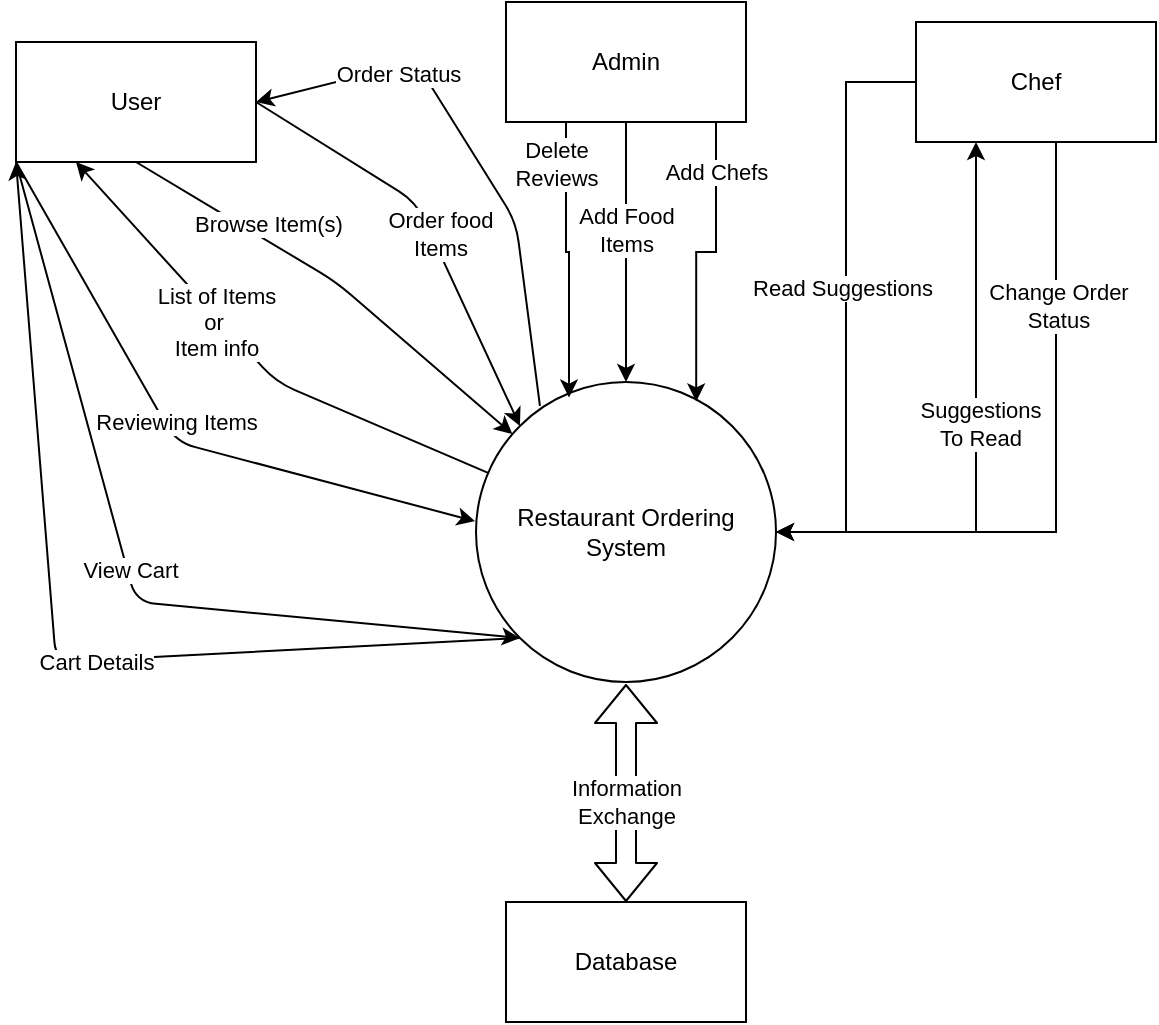 <mxfile version="15.2.9" type="device"><diagram id="TZYOdSxr8aLHwRnlcCQZ" name="Page-1"><mxGraphModel dx="1283" dy="729" grid="1" gridSize="10" guides="1" tooltips="1" connect="1" arrows="1" fold="1" page="1" pageScale="1" pageWidth="850" pageHeight="1100" math="0" shadow="0"><root><mxCell id="0"/><mxCell id="1" parent="0"/><mxCell id="au3Kzgit61VTkhUDVhki-38" style="edgeStyle=orthogonalEdgeStyle;rounded=0;orthogonalLoop=1;jettySize=auto;html=1;entryX=0.25;entryY=1;entryDx=0;entryDy=0;endArrow=classic;endFill=1;targetPerimeterSpacing=1;strokeWidth=1;" edge="1" parent="1" source="au3Kzgit61VTkhUDVhki-1" target="au3Kzgit61VTkhUDVhki-4"><mxGeometry relative="1" as="geometry"/></mxCell><mxCell id="au3Kzgit61VTkhUDVhki-39" value="Suggestions&lt;br&gt;To Read" style="edgeLabel;html=1;align=center;verticalAlign=middle;resizable=0;points=[];" vertex="1" connectable="0" parent="au3Kzgit61VTkhUDVhki-38"><mxGeometry x="0.048" y="-2" relative="1" as="geometry"><mxPoint as="offset"/></mxGeometry></mxCell><mxCell id="au3Kzgit61VTkhUDVhki-1" value="Restaurant Ordering System" style="ellipse;whiteSpace=wrap;html=1;aspect=fixed;" vertex="1" parent="1"><mxGeometry x="350" y="250" width="150" height="150" as="geometry"/></mxCell><mxCell id="au3Kzgit61VTkhUDVhki-2" value="User" style="rounded=0;whiteSpace=wrap;html=1;" vertex="1" parent="1"><mxGeometry x="120" y="80" width="120" height="60" as="geometry"/></mxCell><mxCell id="au3Kzgit61VTkhUDVhki-22" style="edgeStyle=orthogonalEdgeStyle;rounded=0;orthogonalLoop=1;jettySize=auto;html=1;endArrow=classic;endFill=1;targetPerimeterSpacing=1;strokeWidth=1;exitX=0.25;exitY=1;exitDx=0;exitDy=0;entryX=0.31;entryY=0.052;entryDx=0;entryDy=0;entryPerimeter=0;" edge="1" parent="1" source="au3Kzgit61VTkhUDVhki-3" target="au3Kzgit61VTkhUDVhki-1"><mxGeometry relative="1" as="geometry"><mxPoint x="395" y="210" as="targetPoint"/></mxGeometry></mxCell><mxCell id="au3Kzgit61VTkhUDVhki-23" value="Delete &lt;br&gt;Reviews" style="edgeLabel;html=1;align=center;verticalAlign=middle;resizable=0;points=[];" vertex="1" connectable="0" parent="au3Kzgit61VTkhUDVhki-22"><mxGeometry x="-0.364" y="1" relative="1" as="geometry"><mxPoint x="-6" y="-24" as="offset"/></mxGeometry></mxCell><mxCell id="au3Kzgit61VTkhUDVhki-25" style="edgeStyle=orthogonalEdgeStyle;rounded=0;orthogonalLoop=1;jettySize=auto;html=1;entryX=0.5;entryY=0;entryDx=0;entryDy=0;endArrow=classic;endFill=1;targetPerimeterSpacing=1;strokeWidth=1;" edge="1" parent="1" source="au3Kzgit61VTkhUDVhki-3" target="au3Kzgit61VTkhUDVhki-1"><mxGeometry relative="1" as="geometry"/></mxCell><mxCell id="au3Kzgit61VTkhUDVhki-27" value="Add Food&lt;br&gt;Items" style="edgeLabel;html=1;align=center;verticalAlign=middle;resizable=0;points=[];" vertex="1" connectable="0" parent="au3Kzgit61VTkhUDVhki-25"><mxGeometry x="-0.176" relative="1" as="geometry"><mxPoint as="offset"/></mxGeometry></mxCell><mxCell id="au3Kzgit61VTkhUDVhki-28" style="edgeStyle=orthogonalEdgeStyle;rounded=0;orthogonalLoop=1;jettySize=auto;html=1;entryX=0.734;entryY=0.065;entryDx=0;entryDy=0;entryPerimeter=0;endArrow=classic;endFill=1;targetPerimeterSpacing=1;strokeWidth=1;" edge="1" parent="1" source="au3Kzgit61VTkhUDVhki-3" target="au3Kzgit61VTkhUDVhki-1"><mxGeometry relative="1" as="geometry"><Array as="points"><mxPoint x="470" y="185"/><mxPoint x="460" y="185"/></Array></mxGeometry></mxCell><mxCell id="au3Kzgit61VTkhUDVhki-29" value="Add Chefs" style="edgeLabel;html=1;align=center;verticalAlign=middle;resizable=0;points=[];" vertex="1" connectable="0" parent="au3Kzgit61VTkhUDVhki-28"><mxGeometry x="-0.666" relative="1" as="geometry"><mxPoint as="offset"/></mxGeometry></mxCell><mxCell id="au3Kzgit61VTkhUDVhki-3" value="Admin" style="rounded=0;whiteSpace=wrap;html=1;" vertex="1" parent="1"><mxGeometry x="365" y="60" width="120" height="60" as="geometry"/></mxCell><mxCell id="au3Kzgit61VTkhUDVhki-30" style="edgeStyle=orthogonalEdgeStyle;rounded=0;orthogonalLoop=1;jettySize=auto;html=1;entryX=1;entryY=0.5;entryDx=0;entryDy=0;endArrow=classic;endFill=1;targetPerimeterSpacing=1;strokeWidth=1;" edge="1" parent="1" source="au3Kzgit61VTkhUDVhki-4" target="au3Kzgit61VTkhUDVhki-1"><mxGeometry relative="1" as="geometry"/></mxCell><mxCell id="au3Kzgit61VTkhUDVhki-31" value="Read Suggestions" style="edgeLabel;html=1;align=center;verticalAlign=middle;resizable=0;points=[];" vertex="1" connectable="0" parent="au3Kzgit61VTkhUDVhki-30"><mxGeometry x="-0.068" y="-2" relative="1" as="geometry"><mxPoint as="offset"/></mxGeometry></mxCell><mxCell id="au3Kzgit61VTkhUDVhki-32" style="edgeStyle=orthogonalEdgeStyle;rounded=0;orthogonalLoop=1;jettySize=auto;html=1;entryX=1;entryY=0.5;entryDx=0;entryDy=0;endArrow=classic;endFill=1;targetPerimeterSpacing=1;strokeWidth=1;" edge="1" parent="1" source="au3Kzgit61VTkhUDVhki-4" target="au3Kzgit61VTkhUDVhki-1"><mxGeometry relative="1" as="geometry"><Array as="points"><mxPoint x="640" y="325"/></Array></mxGeometry></mxCell><mxCell id="au3Kzgit61VTkhUDVhki-33" value="Change Order&lt;br&gt;Status" style="edgeLabel;html=1;align=center;verticalAlign=middle;resizable=0;points=[];" vertex="1" connectable="0" parent="au3Kzgit61VTkhUDVhki-32"><mxGeometry x="-0.512" y="1" relative="1" as="geometry"><mxPoint as="offset"/></mxGeometry></mxCell><mxCell id="au3Kzgit61VTkhUDVhki-4" value="Chef" style="rounded=0;whiteSpace=wrap;html=1;" vertex="1" parent="1"><mxGeometry x="570" y="70" width="120" height="60" as="geometry"/></mxCell><mxCell id="au3Kzgit61VTkhUDVhki-7" value="" style="endArrow=classic;html=1;exitX=0.5;exitY=1;exitDx=0;exitDy=0;" edge="1" parent="1" source="au3Kzgit61VTkhUDVhki-2" target="au3Kzgit61VTkhUDVhki-1"><mxGeometry width="50" height="50" relative="1" as="geometry"><mxPoint x="430" y="320" as="sourcePoint"/><mxPoint x="480" y="270" as="targetPoint"/><Array as="points"><mxPoint x="280" y="200"/></Array></mxGeometry></mxCell><mxCell id="au3Kzgit61VTkhUDVhki-8" value="Browse Item(s)" style="edgeLabel;html=1;align=center;verticalAlign=middle;resizable=0;points=[];" vertex="1" connectable="0" parent="au3Kzgit61VTkhUDVhki-7"><mxGeometry x="-0.183" y="3" relative="1" as="geometry"><mxPoint x="-17" y="-16" as="offset"/></mxGeometry></mxCell><mxCell id="au3Kzgit61VTkhUDVhki-11" value="" style="endArrow=classic;html=1;entryX=0.25;entryY=1;entryDx=0;entryDy=0;" edge="1" parent="1" source="au3Kzgit61VTkhUDVhki-1" target="au3Kzgit61VTkhUDVhki-2"><mxGeometry width="50" height="50" relative="1" as="geometry"><mxPoint x="360" y="310" as="sourcePoint"/><mxPoint x="385.138" y="333.816" as="targetPoint"/><Array as="points"><mxPoint x="250" y="250"/></Array></mxGeometry></mxCell><mxCell id="au3Kzgit61VTkhUDVhki-12" value="List of Items&lt;br&gt;or&amp;nbsp;&lt;br&gt;Item info" style="edgeLabel;html=1;align=center;verticalAlign=middle;resizable=0;points=[];" vertex="1" connectable="0" parent="au3Kzgit61VTkhUDVhki-11"><mxGeometry x="-0.183" y="3" relative="1" as="geometry"><mxPoint x="-36" y="-36" as="offset"/></mxGeometry></mxCell><mxCell id="au3Kzgit61VTkhUDVhki-16" value="" style="endArrow=classic;html=1;exitX=1;exitY=0.5;exitDx=0;exitDy=0;entryX=0;entryY=0;entryDx=0;entryDy=0;targetPerimeterSpacing=1;strokeWidth=1;endFill=1;" edge="1" parent="1" source="au3Kzgit61VTkhUDVhki-2" target="au3Kzgit61VTkhUDVhki-1"><mxGeometry width="50" height="50" relative="1" as="geometry"><mxPoint x="330" y="170" as="sourcePoint"/><mxPoint x="380" y="120" as="targetPoint"/><Array as="points"><mxPoint x="320" y="160"/></Array></mxGeometry></mxCell><mxCell id="au3Kzgit61VTkhUDVhki-17" value="Order food &lt;br&gt;Items" style="edgeLabel;html=1;align=center;verticalAlign=middle;resizable=0;points=[];" vertex="1" connectable="0" parent="au3Kzgit61VTkhUDVhki-16"><mxGeometry x="0.044" y="4" relative="1" as="geometry"><mxPoint as="offset"/></mxGeometry></mxCell><mxCell id="au3Kzgit61VTkhUDVhki-19" value="" style="endArrow=classic;html=1;exitX=0;exitY=1;exitDx=0;exitDy=0;entryX=-0.003;entryY=0.464;entryDx=0;entryDy=0;targetPerimeterSpacing=1;strokeWidth=1;endFill=1;entryPerimeter=0;" edge="1" parent="1" source="au3Kzgit61VTkhUDVhki-2" target="au3Kzgit61VTkhUDVhki-1"><mxGeometry width="50" height="50" relative="1" as="geometry"><mxPoint x="130" y="230" as="sourcePoint"/><mxPoint x="261.967" y="391.967" as="targetPoint"/><Array as="points"><mxPoint x="200" y="280"/></Array></mxGeometry></mxCell><mxCell id="au3Kzgit61VTkhUDVhki-20" value="Reviewing Items" style="edgeLabel;html=1;align=center;verticalAlign=middle;resizable=0;points=[];" vertex="1" connectable="0" parent="au3Kzgit61VTkhUDVhki-19"><mxGeometry x="0.044" y="4" relative="1" as="geometry"><mxPoint x="-5" y="-7" as="offset"/></mxGeometry></mxCell><mxCell id="au3Kzgit61VTkhUDVhki-34" value="Database" style="rounded=0;whiteSpace=wrap;html=1;" vertex="1" parent="1"><mxGeometry x="365" y="510" width="120" height="60" as="geometry"/></mxCell><mxCell id="au3Kzgit61VTkhUDVhki-36" value="" style="shape=flexArrow;endArrow=classic;startArrow=classic;html=1;targetPerimeterSpacing=1;strokeWidth=1;exitX=0.5;exitY=0;exitDx=0;exitDy=0;" edge="1" parent="1" source="au3Kzgit61VTkhUDVhki-34" target="au3Kzgit61VTkhUDVhki-1"><mxGeometry width="100" height="100" relative="1" as="geometry"><mxPoint x="400" y="450" as="sourcePoint"/><mxPoint x="500" y="350" as="targetPoint"/></mxGeometry></mxCell><mxCell id="au3Kzgit61VTkhUDVhki-37" value="Information&lt;br&gt;Exchange" style="edgeLabel;html=1;align=center;verticalAlign=middle;resizable=0;points=[];" vertex="1" connectable="0" parent="au3Kzgit61VTkhUDVhki-36"><mxGeometry x="0.28" y="1" relative="1" as="geometry"><mxPoint x="1" y="20" as="offset"/></mxGeometry></mxCell><mxCell id="au3Kzgit61VTkhUDVhki-40" value="" style="endArrow=none;html=1;entryX=0;entryY=0;entryDx=0;entryDy=0;targetPerimeterSpacing=1;strokeWidth=1;endFill=0;startArrow=classic;startFill=1;" edge="1" parent="1"><mxGeometry width="50" height="50" relative="1" as="geometry"><mxPoint x="240" y="110" as="sourcePoint"/><mxPoint x="381.967" y="261.967" as="targetPoint"/><Array as="points"><mxPoint x="320" y="90"/><mxPoint x="370" y="170"/></Array></mxGeometry></mxCell><mxCell id="au3Kzgit61VTkhUDVhki-41" value="Order Status" style="edgeLabel;html=1;align=center;verticalAlign=middle;resizable=0;points=[];" vertex="1" connectable="0" parent="au3Kzgit61VTkhUDVhki-40"><mxGeometry x="0.044" y="4" relative="1" as="geometry"><mxPoint x="-43" y="-41" as="offset"/></mxGeometry></mxCell><mxCell id="au3Kzgit61VTkhUDVhki-42" value="" style="endArrow=classic;html=1;exitX=0;exitY=1;exitDx=0;exitDy=0;entryX=0;entryY=1;entryDx=0;entryDy=0;targetPerimeterSpacing=1;strokeWidth=1;endFill=1;" edge="1" parent="1" source="au3Kzgit61VTkhUDVhki-2" target="au3Kzgit61VTkhUDVhki-1"><mxGeometry width="50" height="50" relative="1" as="geometry"><mxPoint x="130" y="150" as="sourcePoint"/><mxPoint x="359.55" y="329.6" as="targetPoint"/><Array as="points"><mxPoint x="180" y="360"/></Array></mxGeometry></mxCell><mxCell id="au3Kzgit61VTkhUDVhki-43" value="View Cart" style="edgeLabel;html=1;align=center;verticalAlign=middle;resizable=0;points=[];" vertex="1" connectable="0" parent="au3Kzgit61VTkhUDVhki-42"><mxGeometry x="0.044" y="4" relative="1" as="geometry"><mxPoint x="-5" y="-7" as="offset"/></mxGeometry></mxCell><mxCell id="au3Kzgit61VTkhUDVhki-44" value="" style="endArrow=none;html=1;entryX=0;entryY=1;entryDx=0;entryDy=0;targetPerimeterSpacing=1;strokeWidth=1;endFill=0;startArrow=classic;startFill=1;exitX=0;exitY=1;exitDx=0;exitDy=0;" edge="1" parent="1" source="au3Kzgit61VTkhUDVhki-2" target="au3Kzgit61VTkhUDVhki-1"><mxGeometry width="50" height="50" relative="1" as="geometry"><mxPoint x="140" y="330" as="sourcePoint"/><mxPoint x="281.967" y="481.967" as="targetPoint"/><Array as="points"><mxPoint x="140" y="390"/></Array></mxGeometry></mxCell><mxCell id="au3Kzgit61VTkhUDVhki-45" value="Cart Details" style="edgeLabel;html=1;align=center;verticalAlign=middle;resizable=0;points=[];" vertex="1" connectable="0" parent="au3Kzgit61VTkhUDVhki-44"><mxGeometry x="0.044" y="4" relative="1" as="geometry"><mxPoint x="19" y="4" as="offset"/></mxGeometry></mxCell></root></mxGraphModel></diagram></mxfile>